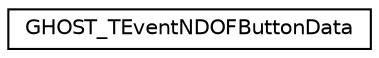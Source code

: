 digraph G
{
  edge [fontname="Helvetica",fontsize="10",labelfontname="Helvetica",labelfontsize="10"];
  node [fontname="Helvetica",fontsize="10",shape=record];
  rankdir=LR;
  Node1 [label="GHOST_TEventNDOFButtonData",height=0.2,width=0.4,color="black", fillcolor="white", style="filled",URL="$dd/d69/structGHOST__TEventNDOFButtonData.html"];
}
